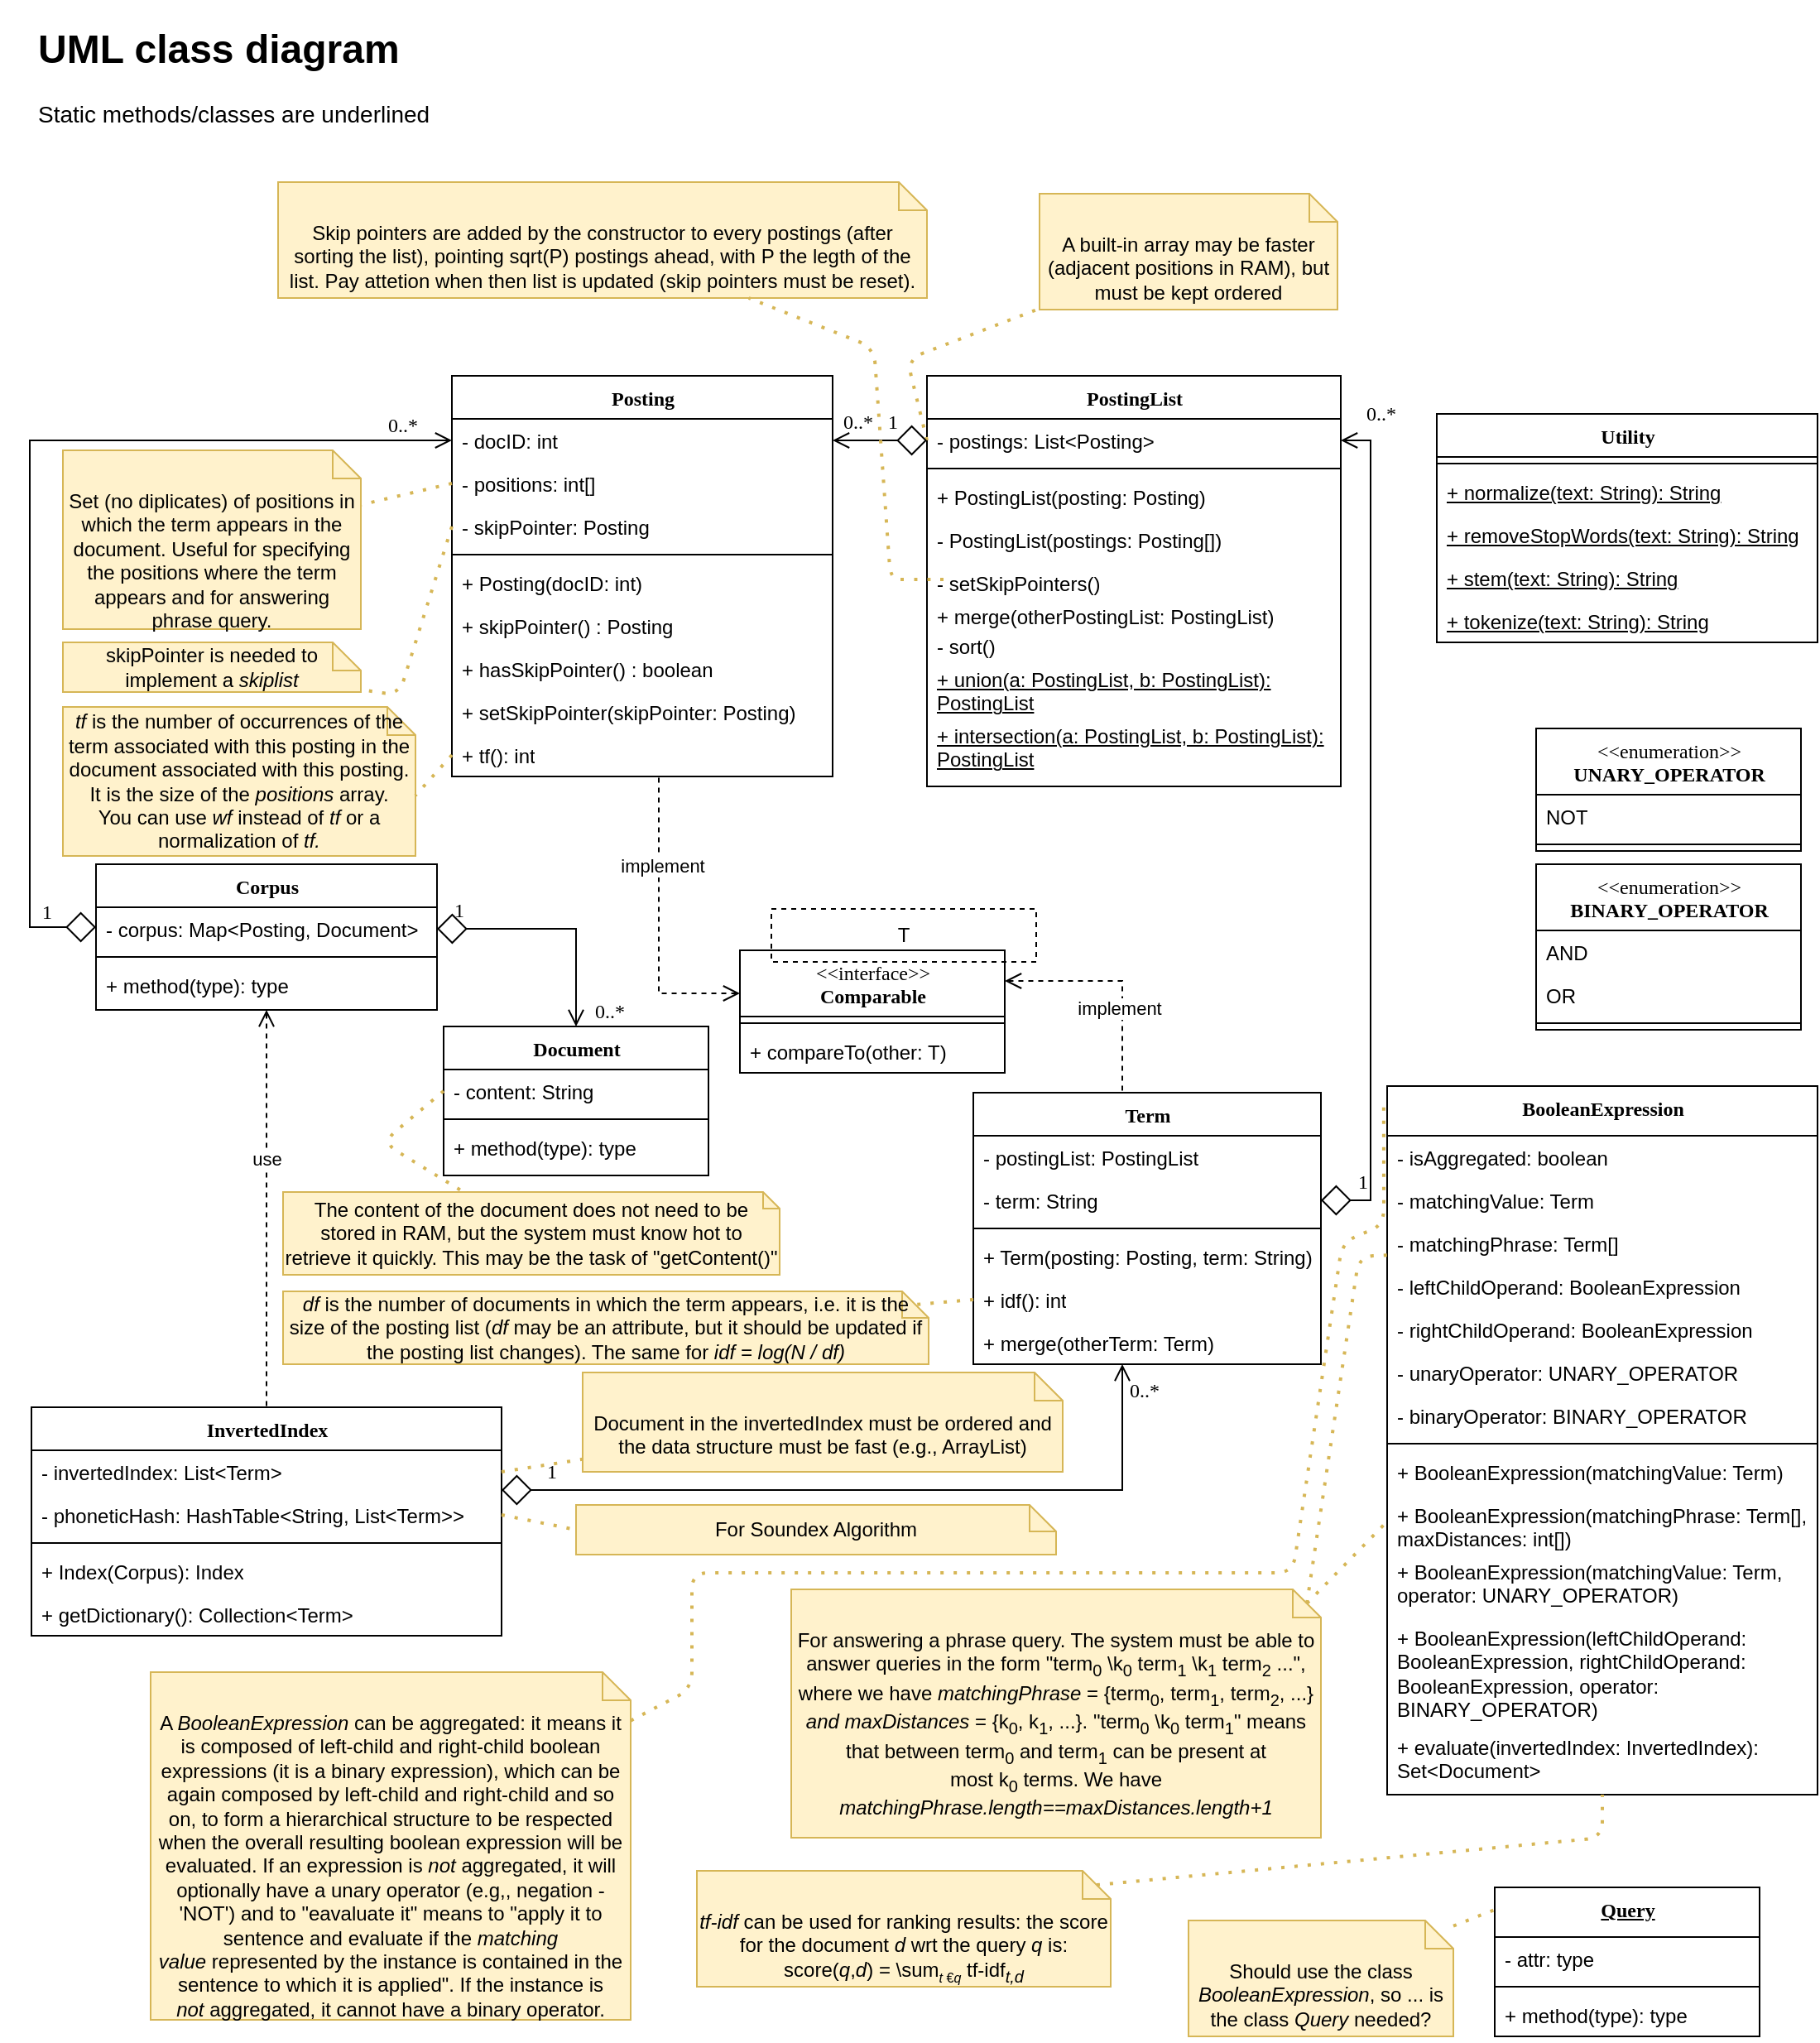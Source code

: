 <mxfile version="15.2.7" type="device"><diagram name="Page-1" id="6133507b-19e7-1e82-6fc7-422aa6c4b21f"><mxGraphModel dx="1422" dy="1672" grid="1" gridSize="10" guides="1" tooltips="1" connect="1" arrows="1" fold="1" page="1" pageScale="1" pageWidth="1100" pageHeight="850" background="none" math="0" shadow="0"><root><mxCell id="0"/><mxCell id="1" parent="0"/><mxCell id="78961159f06e98e8-17" value="Corpus" style="swimlane;html=1;fontStyle=1;align=center;verticalAlign=top;childLayout=stackLayout;horizontal=1;startSize=26;horizontalStack=0;resizeParent=1;resizeLast=0;collapsible=1;marginBottom=0;swimlaneFillColor=none;rounded=0;shadow=0;comic=0;labelBackgroundColor=none;strokeWidth=1;fillColor=none;fontFamily=Verdana;fontSize=12" parent="1" vertex="1"><mxGeometry x="57" y="132" width="206" height="88" as="geometry"/></mxCell><mxCell id="78961159f06e98e8-23" value="- corpus: Map&amp;lt;Posting, Document&amp;gt;" style="text;html=1;strokeColor=none;fillColor=none;align=left;verticalAlign=top;spacingLeft=4;spacingRight=4;whiteSpace=wrap;overflow=hidden;rotatable=0;points=[[0,0.5],[1,0.5]];portConstraint=eastwest;" parent="78961159f06e98e8-17" vertex="1"><mxGeometry y="26" width="206" height="26" as="geometry"/></mxCell><mxCell id="78961159f06e98e8-19" value="" style="line;html=1;strokeWidth=1;fillColor=none;align=left;verticalAlign=middle;spacingTop=-1;spacingLeft=3;spacingRight=3;rotatable=0;labelPosition=right;points=[];portConstraint=eastwest;" parent="78961159f06e98e8-17" vertex="1"><mxGeometry y="52" width="206" height="8" as="geometry"/></mxCell><mxCell id="78961159f06e98e8-27" value="+ method(type): type" style="text;html=1;strokeColor=none;fillColor=none;align=left;verticalAlign=top;spacingLeft=4;spacingRight=4;whiteSpace=wrap;overflow=hidden;rotatable=0;points=[[0,0.5],[1,0.5]];portConstraint=eastwest;" parent="78961159f06e98e8-17" vertex="1"><mxGeometry y="60" width="206" height="26" as="geometry"/></mxCell><mxCell id="b94bc138ca980ef-8" style="edgeStyle=orthogonalEdgeStyle;rounded=0;html=1;labelBackgroundColor=none;startArrow=open;startFill=0;startSize=8;endArrow=diamond;endFill=0;endSize=16;fontFamily=Verdana;fontSize=12;exitX=0.5;exitY=0;exitDx=0;exitDy=0;entryX=1;entryY=0.5;entryDx=0;entryDy=0;" parent="1" source="78961159f06e98e8-43" target="78961159f06e98e8-23" edge="1"><mxGeometry relative="1" as="geometry"><Array as="points"><mxPoint x="347" y="171"/></Array></mxGeometry></mxCell><mxCell id="b94bc138ca980ef-15" value="0..*" style="text;html=1;resizable=0;points=[];align=center;verticalAlign=middle;labelBackgroundColor=none;fontSize=12;fontFamily=Verdana" parent="b94bc138ca980ef-8" vertex="1" connectable="0"><mxGeometry x="-0.575" y="-86" relative="1" as="geometry"><mxPoint x="-66" y="21" as="offset"/></mxGeometry></mxCell><mxCell id="b94bc138ca980ef-16" value="1" style="text;html=1;resizable=0;points=[];align=center;verticalAlign=middle;labelBackgroundColor=none;fontSize=12;fontFamily=Verdana" parent="b94bc138ca980ef-8" vertex="1" connectable="0"><mxGeometry x="0.892" y="-1" relative="1" as="geometry"><mxPoint x="5" y="-10" as="offset"/></mxGeometry></mxCell><mxCell id="78961159f06e98e8-43" value="Document" style="swimlane;html=1;fontStyle=1;align=center;verticalAlign=top;childLayout=stackLayout;horizontal=1;startSize=26;horizontalStack=0;resizeParent=1;resizeLast=0;collapsible=1;marginBottom=0;swimlaneFillColor=none;rounded=0;shadow=0;comic=0;labelBackgroundColor=none;strokeWidth=1;fillColor=none;fontFamily=Verdana;fontSize=12" parent="1" vertex="1"><mxGeometry x="267" y="230" width="160" height="90" as="geometry"/></mxCell><mxCell id="CEq0prs8qPXYoextHQ0R-49" value="- content: String" style="text;html=1;strokeColor=none;fillColor=none;align=left;verticalAlign=top;spacingLeft=4;spacingRight=4;whiteSpace=wrap;overflow=hidden;rotatable=0;points=[[0,0.5],[1,0.5]];portConstraint=eastwest;" parent="78961159f06e98e8-43" vertex="1"><mxGeometry y="26" width="160" height="26" as="geometry"/></mxCell><mxCell id="78961159f06e98e8-51" value="" style="line;html=1;strokeWidth=1;fillColor=none;align=left;verticalAlign=middle;spacingTop=-1;spacingLeft=3;spacingRight=3;rotatable=0;labelPosition=right;points=[];portConstraint=eastwest;" parent="78961159f06e98e8-43" vertex="1"><mxGeometry y="52" width="160" height="8" as="geometry"/></mxCell><mxCell id="78961159f06e98e8-52" value="+ method(type): type" style="text;html=1;strokeColor=none;fillColor=none;align=left;verticalAlign=top;spacingLeft=4;spacingRight=4;whiteSpace=wrap;overflow=hidden;rotatable=0;points=[[0,0.5],[1,0.5]];portConstraint=eastwest;" parent="78961159f06e98e8-43" vertex="1"><mxGeometry y="60" width="160" height="26" as="geometry"/></mxCell><mxCell id="CEq0prs8qPXYoextHQ0R-2" value="BooleanExpression" style="swimlane;html=1;fontStyle=1;align=center;verticalAlign=top;childLayout=stackLayout;horizontal=1;startSize=30;horizontalStack=0;resizeParent=1;resizeLast=0;collapsible=1;marginBottom=0;swimlaneFillColor=none;rounded=0;shadow=0;comic=0;labelBackgroundColor=none;strokeWidth=1;fillColor=none;fontFamily=Verdana;fontSize=12" parent="1" vertex="1"><mxGeometry x="837" y="266" width="260" height="428" as="geometry"/></mxCell><mxCell id="CEq0prs8qPXYoextHQ0R-3" value="- isAggregated: boolean" style="text;html=1;strokeColor=none;fillColor=none;align=left;verticalAlign=top;spacingLeft=4;spacingRight=4;whiteSpace=wrap;overflow=hidden;rotatable=0;points=[[0,0.5],[1,0.5]];portConstraint=eastwest;" parent="CEq0prs8qPXYoextHQ0R-2" vertex="1"><mxGeometry y="30" width="260" height="26" as="geometry"/></mxCell><mxCell id="CEq0prs8qPXYoextHQ0R-41" value="- matchingValue: Term" style="text;html=1;strokeColor=none;fillColor=none;align=left;verticalAlign=top;spacingLeft=4;spacingRight=4;whiteSpace=wrap;overflow=hidden;rotatable=0;points=[[0,0.5],[1,0.5]];portConstraint=eastwest;" parent="CEq0prs8qPXYoextHQ0R-2" vertex="1"><mxGeometry y="56" width="260" height="26" as="geometry"/></mxCell><mxCell id="e2r18CEUMhSCoXbFhXzn-8" value="- matchingPhrase: Term[]" style="text;html=1;strokeColor=none;fillColor=none;align=left;verticalAlign=top;spacingLeft=4;spacingRight=4;whiteSpace=wrap;overflow=hidden;rotatable=0;points=[[0,0.5],[1,0.5]];portConstraint=eastwest;" parent="CEq0prs8qPXYoextHQ0R-2" vertex="1"><mxGeometry y="82" width="260" height="26" as="geometry"/></mxCell><mxCell id="CEq0prs8qPXYoextHQ0R-42" value="- leftChildOperand: BooleanExpression" style="text;html=1;strokeColor=none;fillColor=none;align=left;verticalAlign=top;spacingLeft=4;spacingRight=4;whiteSpace=wrap;overflow=hidden;rotatable=0;points=[[0,0.5],[1,0.5]];portConstraint=eastwest;" parent="CEq0prs8qPXYoextHQ0R-2" vertex="1"><mxGeometry y="108" width="260" height="26" as="geometry"/></mxCell><mxCell id="CEq0prs8qPXYoextHQ0R-43" value="- rightChildOperand: BooleanExpression" style="text;html=1;strokeColor=none;fillColor=none;align=left;verticalAlign=top;spacingLeft=4;spacingRight=4;whiteSpace=wrap;overflow=hidden;rotatable=0;points=[[0,0.5],[1,0.5]];portConstraint=eastwest;" parent="CEq0prs8qPXYoextHQ0R-2" vertex="1"><mxGeometry y="134" width="260" height="26" as="geometry"/></mxCell><mxCell id="CEq0prs8qPXYoextHQ0R-33" value="- unaryOperator: UNARY_OPERATOR" style="text;html=1;strokeColor=none;align=left;verticalAlign=top;spacingLeft=4;spacingRight=4;whiteSpace=wrap;overflow=hidden;rotatable=0;points=[[0,0.5],[1,0.5]];portConstraint=eastwest;" parent="CEq0prs8qPXYoextHQ0R-2" vertex="1"><mxGeometry y="160" width="260" height="26" as="geometry"/></mxCell><mxCell id="CEq0prs8qPXYoextHQ0R-40" value="- binaryOperator: BINARY_OPERATOR" style="text;html=1;strokeColor=none;align=left;verticalAlign=top;spacingLeft=4;spacingRight=4;whiteSpace=wrap;overflow=hidden;rotatable=0;points=[[0,0.5],[1,0.5]];portConstraint=eastwest;" parent="CEq0prs8qPXYoextHQ0R-2" vertex="1"><mxGeometry y="186" width="260" height="26" as="geometry"/></mxCell><mxCell id="CEq0prs8qPXYoextHQ0R-4" value="" style="line;html=1;strokeWidth=1;fillColor=none;align=left;verticalAlign=middle;spacingTop=-1;spacingLeft=3;spacingRight=3;rotatable=0;labelPosition=right;points=[];portConstraint=eastwest;" parent="CEq0prs8qPXYoextHQ0R-2" vertex="1"><mxGeometry y="212" width="260" height="8" as="geometry"/></mxCell><mxCell id="CEq0prs8qPXYoextHQ0R-5" value="+ BooleanExpression(matchingValue: Term)" style="text;html=1;strokeColor=none;fillColor=none;align=left;verticalAlign=top;spacingLeft=4;spacingRight=4;whiteSpace=wrap;overflow=hidden;rotatable=0;points=[[0,0.5],[1,0.5]];portConstraint=eastwest;" parent="CEq0prs8qPXYoextHQ0R-2" vertex="1"><mxGeometry y="220" width="260" height="26" as="geometry"/></mxCell><mxCell id="e2r18CEUMhSCoXbFhXzn-5" value="+ BooleanExpression(matchingPhrase: Term[], maxDistances: int[])" style="text;html=1;strokeColor=none;fillColor=none;align=left;verticalAlign=top;spacingLeft=4;spacingRight=4;whiteSpace=wrap;overflow=hidden;rotatable=0;points=[[0,0.5],[1,0.5]];portConstraint=eastwest;" parent="CEq0prs8qPXYoextHQ0R-2" vertex="1"><mxGeometry y="246" width="260" height="34" as="geometry"/></mxCell><mxCell id="CEq0prs8qPXYoextHQ0R-44" value="+ BooleanExpression(matchingValue: Term, operator: UNARY_OPERATOR)" style="text;html=1;strokeColor=none;fillColor=none;align=left;verticalAlign=top;spacingLeft=4;spacingRight=4;whiteSpace=wrap;overflow=hidden;rotatable=0;points=[[0,0.5],[1,0.5]];portConstraint=eastwest;" parent="CEq0prs8qPXYoextHQ0R-2" vertex="1"><mxGeometry y="280" width="260" height="40" as="geometry"/></mxCell><mxCell id="CEq0prs8qPXYoextHQ0R-45" value="+ BooleanExpression(leftChildOperand: BooleanExpression, rightChildOperand: BooleanExpression, operator: BINARY_OPERATOR)" style="text;html=1;strokeColor=none;fillColor=none;align=left;verticalAlign=top;spacingLeft=4;spacingRight=4;whiteSpace=wrap;overflow=hidden;rotatable=0;points=[[0,0.5],[1,0.5]];portConstraint=eastwest;" parent="CEq0prs8qPXYoextHQ0R-2" vertex="1"><mxGeometry y="320" width="260" height="66" as="geometry"/></mxCell><mxCell id="CEq0prs8qPXYoextHQ0R-46" value="+ evaluate(invertedIndex: InvertedIndex): Set&amp;lt;Document&amp;gt;" style="text;html=1;strokeColor=none;fillColor=none;align=left;verticalAlign=top;spacingLeft=4;spacingRight=4;whiteSpace=wrap;overflow=hidden;rotatable=0;points=[[0,0.5],[1,0.5]];portConstraint=eastwest;" parent="CEq0prs8qPXYoextHQ0R-2" vertex="1"><mxGeometry y="386" width="260" height="42" as="geometry"/></mxCell><mxCell id="CEq0prs8qPXYoextHQ0R-6" value="Term" style="swimlane;html=1;fontStyle=1;align=center;verticalAlign=top;childLayout=stackLayout;horizontal=1;startSize=26;horizontalStack=0;resizeParent=1;resizeLast=0;collapsible=1;marginBottom=0;swimlaneFillColor=none;rounded=0;shadow=0;comic=0;labelBackgroundColor=none;strokeWidth=1;fillColor=none;fontFamily=Verdana;fontSize=12" parent="1" vertex="1"><mxGeometry x="587" y="270" width="210" height="164" as="geometry"/></mxCell><mxCell id="e2r18CEUMhSCoXbFhXzn-4" value="- postingList: PostingList" style="text;html=1;strokeColor=none;fillColor=none;align=left;verticalAlign=top;spacingLeft=4;spacingRight=4;whiteSpace=wrap;overflow=hidden;rotatable=0;points=[[0,0.5],[1,0.5]];portConstraint=eastwest;" parent="CEq0prs8qPXYoextHQ0R-6" vertex="1"><mxGeometry y="26" width="210" height="26" as="geometry"/></mxCell><mxCell id="CEq0prs8qPXYoextHQ0R-7" value="- term: String" style="text;html=1;strokeColor=none;fillColor=none;align=left;verticalAlign=top;spacingLeft=4;spacingRight=4;whiteSpace=wrap;overflow=hidden;rotatable=0;points=[[0,0.5],[1,0.5]];portConstraint=eastwest;" parent="CEq0prs8qPXYoextHQ0R-6" vertex="1"><mxGeometry y="52" width="210" height="26" as="geometry"/></mxCell><mxCell id="CEq0prs8qPXYoextHQ0R-8" value="" style="line;html=1;strokeWidth=1;fillColor=none;align=left;verticalAlign=middle;spacingTop=-1;spacingLeft=3;spacingRight=3;rotatable=0;labelPosition=right;points=[];portConstraint=eastwest;" parent="CEq0prs8qPXYoextHQ0R-6" vertex="1"><mxGeometry y="78" width="210" height="8" as="geometry"/></mxCell><mxCell id="CEq0prs8qPXYoextHQ0R-9" value="+ Term(posting: Posting, term: String)" style="text;html=1;strokeColor=none;fillColor=none;align=left;verticalAlign=top;spacingLeft=4;spacingRight=4;whiteSpace=wrap;overflow=hidden;rotatable=0;points=[[0,0.5],[1,0.5]];portConstraint=eastwest;" parent="CEq0prs8qPXYoextHQ0R-6" vertex="1"><mxGeometry y="86" width="210" height="26" as="geometry"/></mxCell><mxCell id="c6OQc04ap5ju4Z4H3T9F-1" value="+ idf(): int" style="text;html=1;strokeColor=none;fillColor=none;align=left;verticalAlign=top;spacingLeft=4;spacingRight=4;whiteSpace=wrap;overflow=hidden;rotatable=0;points=[[0,0.5],[1,0.5]];portConstraint=eastwest;" parent="CEq0prs8qPXYoextHQ0R-6" vertex="1"><mxGeometry y="112" width="210" height="26" as="geometry"/></mxCell><mxCell id="CEq0prs8qPXYoextHQ0R-71" value="+ merge(otherTerm: Term)" style="text;html=1;strokeColor=none;fillColor=none;align=left;verticalAlign=top;spacingLeft=4;spacingRight=4;whiteSpace=wrap;overflow=hidden;rotatable=0;points=[[0,0.5],[1,0.5]];portConstraint=eastwest;" parent="CEq0prs8qPXYoextHQ0R-6" vertex="1"><mxGeometry y="138" width="210" height="26" as="geometry"/></mxCell><mxCell id="CEq0prs8qPXYoextHQ0R-13" value="InvertedIndex" style="swimlane;html=1;fontStyle=1;align=center;verticalAlign=top;childLayout=stackLayout;horizontal=1;startSize=26;horizontalStack=0;resizeParent=1;resizeLast=0;collapsible=1;marginBottom=0;swimlaneFillColor=none;rounded=0;shadow=0;comic=0;labelBackgroundColor=none;strokeWidth=1;fillColor=none;fontFamily=Verdana;fontSize=12" parent="1" vertex="1"><mxGeometry x="18" y="460" width="284" height="138" as="geometry"/></mxCell><mxCell id="CEq0prs8qPXYoextHQ0R-14" value="- invertedIndex: List&amp;lt;Term&amp;gt;" style="text;html=1;strokeColor=none;fillColor=none;align=left;verticalAlign=top;spacingLeft=4;spacingRight=4;whiteSpace=wrap;overflow=hidden;rotatable=0;points=[[0,0.5],[1,0.5]];portConstraint=eastwest;" parent="CEq0prs8qPXYoextHQ0R-13" vertex="1"><mxGeometry y="26" width="284" height="26" as="geometry"/></mxCell><mxCell id="Z3RKaxIaSDckmiboFtwX-1" value="- phoneticHash: HashTable&amp;lt;String, List&amp;lt;Term&amp;gt;&amp;gt;" style="text;html=1;strokeColor=none;fillColor=none;align=left;verticalAlign=top;spacingLeft=4;spacingRight=4;whiteSpace=wrap;overflow=hidden;rotatable=0;points=[[0,0.5],[1,0.5]];portConstraint=eastwest;" parent="CEq0prs8qPXYoextHQ0R-13" vertex="1"><mxGeometry y="52" width="284" height="26" as="geometry"/></mxCell><mxCell id="CEq0prs8qPXYoextHQ0R-15" value="" style="line;html=1;strokeWidth=1;fillColor=none;align=left;verticalAlign=middle;spacingTop=-1;spacingLeft=3;spacingRight=3;rotatable=0;labelPosition=right;points=[];portConstraint=eastwest;" parent="CEq0prs8qPXYoextHQ0R-13" vertex="1"><mxGeometry y="78" width="284" height="8" as="geometry"/></mxCell><mxCell id="CEq0prs8qPXYoextHQ0R-16" value="+ Index(Corpus): Index" style="text;html=1;strokeColor=none;fillColor=none;align=left;verticalAlign=top;spacingLeft=4;spacingRight=4;whiteSpace=wrap;overflow=hidden;rotatable=0;points=[[0,0.5],[1,0.5]];portConstraint=eastwest;" parent="CEq0prs8qPXYoextHQ0R-13" vertex="1"><mxGeometry y="86" width="284" height="26" as="geometry"/></mxCell><mxCell id="CEq0prs8qPXYoextHQ0R-50" value="+ getDictionary(): Collection&amp;lt;Term&amp;gt;" style="text;html=1;strokeColor=none;fillColor=none;align=left;verticalAlign=top;spacingLeft=4;spacingRight=4;whiteSpace=wrap;overflow=hidden;rotatable=0;points=[[0,0.5],[1,0.5]];portConstraint=eastwest;" parent="CEq0prs8qPXYoextHQ0R-13" vertex="1"><mxGeometry y="112" width="284" height="26" as="geometry"/></mxCell><mxCell id="CEq0prs8qPXYoextHQ0R-17" style="edgeStyle=orthogonalEdgeStyle;rounded=0;html=1;labelBackgroundColor=none;startArrow=open;startFill=0;startSize=8;endArrow=none;endFill=0;endSize=16;fontFamily=Verdana;fontSize=12;dashed=1;strokeWidth=1;entryX=0.5;entryY=0;entryDx=0;entryDy=0;" parent="1" target="CEq0prs8qPXYoextHQ0R-13" edge="1"><mxGeometry relative="1" as="geometry"><Array as="points"><mxPoint x="160" y="220"/></Array><mxPoint x="160" y="220" as="sourcePoint"/><mxPoint x="448" y="590" as="targetPoint"/></mxGeometry></mxCell><mxCell id="zFdtrAwLZ12bdYIhwIUp-1" value="use" style="edgeLabel;html=1;align=center;verticalAlign=middle;resizable=0;points=[];" vertex="1" connectable="0" parent="CEq0prs8qPXYoextHQ0R-17"><mxGeometry x="-0.25" relative="1" as="geometry"><mxPoint as="offset"/></mxGeometry></mxCell><mxCell id="CEq0prs8qPXYoextHQ0R-21" value="Document in the invertedIndex must be ordered and the data structure must be fast (e.g., ArrayList)" style="shape=note2;boundedLbl=1;whiteSpace=wrap;html=1;size=17;verticalAlign=top;align=center;labelBackgroundColor=none;fillColor=#fff2cc;strokeColor=#d6b656;" parent="1" vertex="1"><mxGeometry x="351" y="439" width="290" height="60" as="geometry"/></mxCell><mxCell id="CEq0prs8qPXYoextHQ0R-22" value="" style="endArrow=none;dashed=1;html=1;dashPattern=1 3;strokeWidth=2;fillColor=#fff2cc;strokeColor=#d6b656;exitX=1;exitY=0.5;exitDx=0;exitDy=0;" parent="1" source="CEq0prs8qPXYoextHQ0R-14" target="CEq0prs8qPXYoextHQ0R-21" edge="1"><mxGeometry width="50" height="50" relative="1" as="geometry"><mxPoint x="267" y="670" as="sourcePoint"/><mxPoint x="317" y="620" as="targetPoint"/></mxGeometry></mxCell><mxCell id="CEq0prs8qPXYoextHQ0R-23" value="The content of the document does not need to be stored in RAM, but the system must know hot to retrieve it quickly. This may be the task of &quot;getContent()&quot;" style="shape=note2;boundedLbl=1;whiteSpace=wrap;html=1;size=10;verticalAlign=middle;align=center;labelBackgroundColor=none;fillColor=#fff2cc;strokeColor=#d6b656;" parent="1" vertex="1"><mxGeometry x="170" y="330" width="300" height="50" as="geometry"/></mxCell><mxCell id="CEq0prs8qPXYoextHQ0R-24" value="" style="endArrow=none;dashed=1;html=1;dashPattern=1 3;strokeWidth=2;fillColor=#fff2cc;strokeColor=#d6b656;exitX=0;exitY=0.5;exitDx=0;exitDy=0;" parent="1" source="CEq0prs8qPXYoextHQ0R-49" target="CEq0prs8qPXYoextHQ0R-23" edge="1"><mxGeometry width="50" height="50" relative="1" as="geometry"><mxPoint x="426.84" y="272.588" as="sourcePoint"/><mxPoint x="397" y="510.613" as="targetPoint"/><Array as="points"><mxPoint x="230" y="300"/></Array></mxGeometry></mxCell><mxCell id="CEq0prs8qPXYoextHQ0R-10" style="edgeStyle=orthogonalEdgeStyle;rounded=0;html=1;labelBackgroundColor=none;startArrow=open;startFill=0;startSize=8;endArrow=diamond;endFill=0;endSize=16;fontFamily=Verdana;fontSize=12;exitX=0;exitY=0.5;exitDx=0;exitDy=0;" parent="1" source="CEq0prs8qPXYoextHQ0R-52" target="78961159f06e98e8-23" edge="1"><mxGeometry relative="1" as="geometry"><Array as="points"><mxPoint x="17" y="-124"/><mxPoint x="17" y="170"/></Array><mxPoint x="487" y="127" as="sourcePoint"/><mxPoint x="57" y="88" as="targetPoint"/></mxGeometry></mxCell><mxCell id="CEq0prs8qPXYoextHQ0R-11" value="0..*" style="text;html=1;resizable=0;points=[];align=center;verticalAlign=middle;labelBackgroundColor=none;fontSize=12;fontFamily=Verdana" parent="CEq0prs8qPXYoextHQ0R-10" vertex="1" connectable="0"><mxGeometry x="-0.575" y="-86" relative="1" as="geometry"><mxPoint x="95" y="77" as="offset"/></mxGeometry></mxCell><mxCell id="CEq0prs8qPXYoextHQ0R-12" value="1" style="text;html=1;resizable=0;points=[];align=center;verticalAlign=middle;labelBackgroundColor=none;fontSize=12;fontFamily=Verdana" parent="CEq0prs8qPXYoextHQ0R-10" vertex="1" connectable="0"><mxGeometry x="0.892" y="-1" relative="1" as="geometry"><mxPoint x="2" y="-10" as="offset"/></mxGeometry></mxCell><mxCell id="CEq0prs8qPXYoextHQ0R-25" value="&lt;span style=&quot;font-weight: normal&quot;&gt;&amp;lt;&amp;lt;enumeration&amp;gt;&amp;gt;&lt;/span&gt;&lt;br&gt;BINARY_OPERATOR" style="swimlane;html=1;fontStyle=1;align=center;verticalAlign=top;childLayout=stackLayout;horizontal=1;startSize=40;horizontalStack=0;resizeParent=1;resizeLast=0;collapsible=1;marginBottom=0;swimlaneFillColor=none;rounded=0;shadow=0;comic=0;labelBackgroundColor=none;strokeWidth=1;fillColor=none;fontFamily=Verdana;fontSize=12" parent="1" vertex="1"><mxGeometry x="927" y="132" width="160" height="100" as="geometry"><mxRectangle x="870" y="300" width="170" height="40" as="alternateBounds"/></mxGeometry></mxCell><mxCell id="CEq0prs8qPXYoextHQ0R-29" value="AND" style="text;html=1;strokeColor=none;fillColor=none;align=left;verticalAlign=top;spacingLeft=4;spacingRight=4;whiteSpace=wrap;overflow=hidden;rotatable=0;points=[[0,0.5],[1,0.5]];portConstraint=eastwest;" parent="CEq0prs8qPXYoextHQ0R-25" vertex="1"><mxGeometry y="40" width="160" height="26" as="geometry"/></mxCell><mxCell id="CEq0prs8qPXYoextHQ0R-26" value="OR" style="text;html=1;strokeColor=none;fillColor=none;align=left;verticalAlign=top;spacingLeft=4;spacingRight=4;whiteSpace=wrap;overflow=hidden;rotatable=0;points=[[0,0.5],[1,0.5]];portConstraint=eastwest;" parent="CEq0prs8qPXYoextHQ0R-25" vertex="1"><mxGeometry y="66" width="160" height="26" as="geometry"/></mxCell><mxCell id="bJ1d72bgvaWX5jMos8Vt-8" value="" style="line;html=1;strokeWidth=1;fillColor=none;align=left;verticalAlign=middle;spacingTop=-1;spacingLeft=3;spacingRight=3;rotatable=0;labelPosition=right;points=[];portConstraint=eastwest;" parent="CEq0prs8qPXYoextHQ0R-25" vertex="1"><mxGeometry y="92" width="160" height="8" as="geometry"/></mxCell><mxCell id="CEq0prs8qPXYoextHQ0R-30" value="&lt;span style=&quot;font-weight: normal&quot;&gt;&amp;lt;&amp;lt;enumeration&amp;gt;&amp;gt;&lt;/span&gt;&lt;br&gt;UNARY_OPERATOR" style="swimlane;html=1;fontStyle=1;align=center;verticalAlign=top;childLayout=stackLayout;horizontal=1;startSize=40;horizontalStack=0;resizeParent=1;resizeLast=0;collapsible=1;marginBottom=0;swimlaneFillColor=none;rounded=0;shadow=0;comic=0;labelBackgroundColor=none;strokeWidth=1;fillColor=none;fontFamily=Verdana;fontSize=12" parent="1" vertex="1"><mxGeometry x="927" y="50" width="160" height="74" as="geometry"/></mxCell><mxCell id="CEq0prs8qPXYoextHQ0R-31" value="NOT" style="text;html=1;strokeColor=none;fillColor=none;align=left;verticalAlign=top;spacingLeft=4;spacingRight=4;whiteSpace=wrap;overflow=hidden;rotatable=0;points=[[0,0.5],[1,0.5]];portConstraint=eastwest;" parent="CEq0prs8qPXYoextHQ0R-30" vertex="1"><mxGeometry y="40" width="160" height="26" as="geometry"/></mxCell><mxCell id="bJ1d72bgvaWX5jMos8Vt-7" value="" style="line;html=1;strokeWidth=1;fillColor=none;align=left;verticalAlign=middle;spacingTop=-1;spacingLeft=3;spacingRight=3;rotatable=0;labelPosition=right;points=[];portConstraint=eastwest;" parent="CEq0prs8qPXYoextHQ0R-30" vertex="1"><mxGeometry y="66" width="160" height="8" as="geometry"/></mxCell><mxCell id="CEq0prs8qPXYoextHQ0R-34" value="A &lt;i&gt;BooleanExpression &lt;/i&gt;can be aggregated: it means it is composed of left-child and right-child boolean expressions (it is a binary expression), which can be again composed by left-child and right-child and so on, to form a hierarchical structure to be respected when the overall resulting boolean expression will be evaluated. If an expression is &lt;i&gt;not&lt;/i&gt;&amp;nbsp;aggregated, it will optionally have a unary operator (e.g,, negation - 'NOT') and to &quot;eavaluate it&quot; means to &quot;apply it to sentence and evaluate if the &lt;i&gt;matching value&lt;/i&gt;&amp;nbsp;represented by the instance is contained in the sentence to which it is applied&quot;. If the instance is &lt;i&gt;not&lt;/i&gt;&amp;nbsp;aggregated, it cannot have a binary operator." style="shape=note2;boundedLbl=1;whiteSpace=wrap;html=1;size=17;verticalAlign=top;align=center;labelBackgroundColor=none;fillColor=#fff2cc;strokeColor=#d6b656;" parent="1" vertex="1"><mxGeometry x="90" y="620" width="290" height="210" as="geometry"/></mxCell><mxCell id="CEq0prs8qPXYoextHQ0R-35" value="&lt;u&gt;Query&lt;/u&gt;" style="swimlane;html=1;fontStyle=1;align=center;verticalAlign=top;childLayout=stackLayout;horizontal=1;startSize=30;horizontalStack=0;resizeParent=1;resizeLast=0;collapsible=1;marginBottom=0;swimlaneFillColor=none;rounded=0;shadow=0;comic=0;labelBackgroundColor=none;strokeWidth=1;fillColor=none;fontFamily=Verdana;fontSize=12" parent="1" vertex="1"><mxGeometry x="902" y="750" width="160" height="90" as="geometry"/></mxCell><mxCell id="CEq0prs8qPXYoextHQ0R-36" value="- attr: type" style="text;html=1;strokeColor=none;fillColor=none;align=left;verticalAlign=top;spacingLeft=4;spacingRight=4;whiteSpace=wrap;overflow=hidden;rotatable=0;points=[[0,0.5],[1,0.5]];portConstraint=eastwest;" parent="CEq0prs8qPXYoextHQ0R-35" vertex="1"><mxGeometry y="30" width="160" height="26" as="geometry"/></mxCell><mxCell id="CEq0prs8qPXYoextHQ0R-38" value="" style="line;html=1;strokeWidth=1;fillColor=none;align=left;verticalAlign=middle;spacingTop=-1;spacingLeft=3;spacingRight=3;rotatable=0;labelPosition=right;points=[];portConstraint=eastwest;" parent="CEq0prs8qPXYoextHQ0R-35" vertex="1"><mxGeometry y="56" width="160" height="8" as="geometry"/></mxCell><mxCell id="CEq0prs8qPXYoextHQ0R-39" value="+ method(type): type" style="text;html=1;strokeColor=none;fillColor=none;align=left;verticalAlign=top;spacingLeft=4;spacingRight=4;whiteSpace=wrap;overflow=hidden;rotatable=0;points=[[0,0.5],[1,0.5]];portConstraint=eastwest;" parent="CEq0prs8qPXYoextHQ0R-35" vertex="1"><mxGeometry y="64" width="160" height="26" as="geometry"/></mxCell><mxCell id="CEq0prs8qPXYoextHQ0R-47" value="" style="endArrow=none;dashed=1;html=1;dashPattern=1 3;strokeWidth=2;fillColor=#fff2cc;strokeColor=#d6b656;entryX=-0.008;entryY=0.027;entryDx=0;entryDy=0;entryPerimeter=0;" parent="1" source="CEq0prs8qPXYoextHQ0R-34" target="CEq0prs8qPXYoextHQ0R-2" edge="1"><mxGeometry width="50" height="50" relative="1" as="geometry"><mxPoint x="724.73" y="540" as="sourcePoint"/><mxPoint x="816.997" y="611" as="targetPoint"/><Array as="points"><mxPoint x="417" y="630"/><mxPoint x="417" y="560"/><mxPoint x="780" y="560"/><mxPoint x="810" y="360"/><mxPoint x="835" y="350"/></Array></mxGeometry></mxCell><mxCell id="CEq0prs8qPXYoextHQ0R-51" value="Posting" style="swimlane;html=1;fontStyle=1;align=center;verticalAlign=top;childLayout=stackLayout;horizontal=1;startSize=26;horizontalStack=0;resizeParent=1;resizeLast=0;collapsible=1;marginBottom=0;swimlaneFillColor=none;rounded=0;shadow=0;comic=0;labelBackgroundColor=none;strokeWidth=1;fillColor=none;fontFamily=Verdana;fontSize=12" parent="1" vertex="1"><mxGeometry x="272" y="-163" width="230" height="242" as="geometry"/></mxCell><mxCell id="CEq0prs8qPXYoextHQ0R-52" value="- docID: int" style="text;html=1;strokeColor=none;fillColor=none;align=left;verticalAlign=top;spacingLeft=4;spacingRight=4;whiteSpace=wrap;overflow=hidden;rotatable=0;points=[[0,0.5],[1,0.5]];portConstraint=eastwest;" parent="CEq0prs8qPXYoextHQ0R-51" vertex="1"><mxGeometry y="26" width="230" height="26" as="geometry"/></mxCell><mxCell id="e2r18CEUMhSCoXbFhXzn-1" value="- positions: int[]" style="text;html=1;strokeColor=none;fillColor=none;align=left;verticalAlign=top;spacingLeft=4;spacingRight=4;whiteSpace=wrap;overflow=hidden;rotatable=0;points=[[0,0.5],[1,0.5]];portConstraint=eastwest;" parent="CEq0prs8qPXYoextHQ0R-51" vertex="1"><mxGeometry y="52" width="230" height="26" as="geometry"/></mxCell><mxCell id="c6OQc04ap5ju4Z4H3T9F-4" value="- skipPointer: Posting" style="text;html=1;strokeColor=none;fillColor=none;align=left;verticalAlign=top;spacingLeft=4;spacingRight=4;whiteSpace=wrap;overflow=hidden;rotatable=0;points=[[0,0.5],[1,0.5]];portConstraint=eastwest;" parent="CEq0prs8qPXYoextHQ0R-51" vertex="1"><mxGeometry y="78" width="230" height="26" as="geometry"/></mxCell><mxCell id="CEq0prs8qPXYoextHQ0R-53" value="" style="line;html=1;strokeWidth=1;fillColor=none;align=left;verticalAlign=middle;spacingTop=-1;spacingLeft=3;spacingRight=3;rotatable=0;labelPosition=right;points=[];portConstraint=eastwest;" parent="CEq0prs8qPXYoextHQ0R-51" vertex="1"><mxGeometry y="104" width="230" height="8" as="geometry"/></mxCell><mxCell id="CEq0prs8qPXYoextHQ0R-54" value="+ Posting(docID: int)" style="text;html=1;strokeColor=none;fillColor=none;align=left;verticalAlign=top;spacingLeft=4;spacingRight=4;whiteSpace=wrap;overflow=hidden;rotatable=0;points=[[0,0.5],[1,0.5]];portConstraint=eastwest;" parent="CEq0prs8qPXYoextHQ0R-51" vertex="1"><mxGeometry y="112" width="230" height="26" as="geometry"/></mxCell><mxCell id="WvDNAmS_Oc71WldqiPHN-2" value="+ skipPointer() : Posting" style="text;html=1;strokeColor=none;fillColor=none;align=left;verticalAlign=top;spacingLeft=4;spacingRight=4;whiteSpace=wrap;overflow=hidden;rotatable=0;points=[[0,0.5],[1,0.5]];portConstraint=eastwest;" parent="CEq0prs8qPXYoextHQ0R-51" vertex="1"><mxGeometry y="138" width="230" height="26" as="geometry"/></mxCell><mxCell id="WvDNAmS_Oc71WldqiPHN-4" value="+ hasSkipPointer() : boolean" style="text;html=1;strokeColor=none;fillColor=none;align=left;verticalAlign=top;spacingLeft=4;spacingRight=4;whiteSpace=wrap;overflow=hidden;rotatable=0;points=[[0,0.5],[1,0.5]];portConstraint=eastwest;" parent="CEq0prs8qPXYoextHQ0R-51" vertex="1"><mxGeometry y="164" width="230" height="26" as="geometry"/></mxCell><mxCell id="WvDNAmS_Oc71WldqiPHN-5" value="+ setSkipPointer(skipPointer: Posting)" style="text;html=1;strokeColor=none;fillColor=none;align=left;verticalAlign=top;spacingLeft=4;spacingRight=4;whiteSpace=wrap;overflow=hidden;rotatable=0;points=[[0,0.5],[1,0.5]];portConstraint=eastwest;" parent="CEq0prs8qPXYoextHQ0R-51" vertex="1"><mxGeometry y="190" width="230" height="26" as="geometry"/></mxCell><mxCell id="WvDNAmS_Oc71WldqiPHN-1" value="+ tf(): int" style="text;html=1;strokeColor=none;fillColor=none;align=left;verticalAlign=top;spacingLeft=4;spacingRight=4;whiteSpace=wrap;overflow=hidden;rotatable=0;points=[[0,0.5],[1,0.5]];portConstraint=eastwest;" parent="CEq0prs8qPXYoextHQ0R-51" vertex="1"><mxGeometry y="216" width="230" height="26" as="geometry"/></mxCell><mxCell id="CEq0prs8qPXYoextHQ0R-55" value="PostingList" style="swimlane;html=1;fontStyle=1;align=center;verticalAlign=top;childLayout=stackLayout;horizontal=1;startSize=26;horizontalStack=0;resizeParent=1;resizeLast=0;collapsible=1;marginBottom=0;swimlaneFillColor=none;rounded=0;shadow=0;comic=0;labelBackgroundColor=none;strokeWidth=1;fillColor=none;fontFamily=Verdana;fontSize=12" parent="1" vertex="1"><mxGeometry x="559" y="-163" width="250" height="248" as="geometry"/></mxCell><mxCell id="CEq0prs8qPXYoextHQ0R-56" value="- postings: List&amp;lt;Posting&amp;gt;" style="text;html=1;strokeColor=none;fillColor=none;align=left;verticalAlign=top;spacingLeft=4;spacingRight=4;whiteSpace=wrap;overflow=hidden;rotatable=0;points=[[0,0.5],[1,0.5]];portConstraint=eastwest;" parent="CEq0prs8qPXYoextHQ0R-55" vertex="1"><mxGeometry y="26" width="250" height="26" as="geometry"/></mxCell><mxCell id="CEq0prs8qPXYoextHQ0R-57" value="" style="line;html=1;strokeWidth=1;fillColor=none;align=left;verticalAlign=middle;spacingTop=-1;spacingLeft=3;spacingRight=3;rotatable=0;labelPosition=right;points=[];portConstraint=eastwest;" parent="CEq0prs8qPXYoextHQ0R-55" vertex="1"><mxGeometry y="52" width="250" height="8" as="geometry"/></mxCell><mxCell id="CEq0prs8qPXYoextHQ0R-58" value="+ PostingList(posting: Posting)" style="text;html=1;strokeColor=none;fillColor=none;align=left;verticalAlign=top;spacingLeft=4;spacingRight=4;whiteSpace=wrap;overflow=hidden;rotatable=0;points=[[0,0.5],[1,0.5]];portConstraint=eastwest;" parent="CEq0prs8qPXYoextHQ0R-55" vertex="1"><mxGeometry y="60" width="250" height="26" as="geometry"/></mxCell><mxCell id="z4e-MDuzB-cYWWNPaw-7-6" value="- PostingList(postings: Posting[])" style="text;html=1;strokeColor=none;fillColor=none;align=left;verticalAlign=top;spacingLeft=4;spacingRight=4;whiteSpace=wrap;overflow=hidden;rotatable=0;points=[[0,0.5],[1,0.5]];portConstraint=eastwest;" parent="CEq0prs8qPXYoextHQ0R-55" vertex="1"><mxGeometry y="86" width="250" height="26" as="geometry"/></mxCell><mxCell id="WvDNAmS_Oc71WldqiPHN-6" value="- setSkipPointers()" style="text;html=1;strokeColor=none;fillColor=none;align=left;verticalAlign=top;spacingLeft=4;spacingRight=4;whiteSpace=wrap;overflow=hidden;rotatable=0;points=[[0,0.5],[1,0.5]];portConstraint=eastwest;" parent="CEq0prs8qPXYoextHQ0R-55" vertex="1"><mxGeometry y="112" width="250" height="20" as="geometry"/></mxCell><mxCell id="CEq0prs8qPXYoextHQ0R-72" value="+ merge(otherPostingList: PostingList)" style="text;html=1;strokeColor=none;fillColor=none;align=left;verticalAlign=top;spacingLeft=4;spacingRight=4;whiteSpace=wrap;overflow=hidden;rotatable=0;points=[[0,0.5],[1,0.5]];portConstraint=eastwest;" parent="CEq0prs8qPXYoextHQ0R-55" vertex="1"><mxGeometry y="132" width="250" height="18" as="geometry"/></mxCell><mxCell id="CEq0prs8qPXYoextHQ0R-91" value="- sort()" style="text;html=1;strokeColor=none;fillColor=none;align=left;verticalAlign=top;spacingLeft=4;spacingRight=4;whiteSpace=wrap;overflow=hidden;rotatable=0;points=[[0,0.5],[1,0.5]];portConstraint=eastwest;" parent="CEq0prs8qPXYoextHQ0R-55" vertex="1"><mxGeometry y="150" width="250" height="20" as="geometry"/></mxCell><mxCell id="z4e-MDuzB-cYWWNPaw-7-1" value="&lt;u&gt;+ union(a: PostingList, b: PostingList): PostingList&lt;/u&gt;" style="text;html=1;strokeColor=none;fillColor=none;align=left;verticalAlign=top;spacingLeft=4;spacingRight=4;whiteSpace=wrap;overflow=hidden;rotatable=0;points=[[0,0.5],[1,0.5]];portConstraint=eastwest;" parent="CEq0prs8qPXYoextHQ0R-55" vertex="1"><mxGeometry y="170" width="250" height="34" as="geometry"/></mxCell><mxCell id="z4e-MDuzB-cYWWNPaw-7-3" value="&lt;u&gt;+ intersection(a: PostingList, b: PostingList): PostingList&lt;/u&gt;" style="text;html=1;strokeColor=none;fillColor=none;align=left;verticalAlign=top;spacingLeft=4;spacingRight=4;whiteSpace=wrap;overflow=hidden;rotatable=0;points=[[0,0.5],[1,0.5]];portConstraint=eastwest;" parent="CEq0prs8qPXYoextHQ0R-55" vertex="1"><mxGeometry y="204" width="250" height="34" as="geometry"/></mxCell><mxCell id="CEq0prs8qPXYoextHQ0R-59" value="A built-in array may be faster (adjacent positions in RAM), but must be kept ordered" style="shape=note2;boundedLbl=1;whiteSpace=wrap;html=1;size=17;verticalAlign=top;align=center;labelBackgroundColor=none;fillColor=#fff2cc;strokeColor=#d6b656;" parent="1" vertex="1"><mxGeometry x="627" y="-273" width="180" height="70" as="geometry"/></mxCell><mxCell id="CEq0prs8qPXYoextHQ0R-60" value="" style="endArrow=none;dashed=1;html=1;dashPattern=1 3;strokeWidth=2;fillColor=#fff2cc;strokeColor=#d6b656;exitX=0;exitY=0.5;exitDx=0;exitDy=0;" parent="1" source="CEq0prs8qPXYoextHQ0R-56" target="CEq0prs8qPXYoextHQ0R-59" edge="1"><mxGeometry width="50" height="50" relative="1" as="geometry"><mxPoint x="310" y="296" as="sourcePoint"/><mxPoint x="407" y="286.38" as="targetPoint"/><Array as="points"><mxPoint x="547" y="-173"/></Array></mxGeometry></mxCell><mxCell id="CEq0prs8qPXYoextHQ0R-62" style="edgeStyle=orthogonalEdgeStyle;rounded=0;html=1;labelBackgroundColor=none;startArrow=open;startFill=0;startSize=8;endArrow=diamond;endFill=0;endSize=16;fontFamily=Verdana;fontSize=12;entryX=1;entryY=0.5;entryDx=0;entryDy=0;exitX=1;exitY=0.5;exitDx=0;exitDy=0;" parent="1" source="CEq0prs8qPXYoextHQ0R-56" target="CEq0prs8qPXYoextHQ0R-7" edge="1"><mxGeometry relative="1" as="geometry"><Array as="points"><mxPoint x="827" y="-124"/><mxPoint x="827" y="335"/></Array><mxPoint x="817" y="80" as="sourcePoint"/><mxPoint x="537" y="231" as="targetPoint"/></mxGeometry></mxCell><mxCell id="CEq0prs8qPXYoextHQ0R-63" value="0..*" style="text;html=1;resizable=0;points=[];align=center;verticalAlign=middle;labelBackgroundColor=none;fontSize=12;fontFamily=Verdana" parent="CEq0prs8qPXYoextHQ0R-62" vertex="1" connectable="0"><mxGeometry x="-0.575" y="-86" relative="1" as="geometry"><mxPoint x="92" y="-106" as="offset"/></mxGeometry></mxCell><mxCell id="CEq0prs8qPXYoextHQ0R-64" value="1" style="text;html=1;resizable=0;points=[];align=center;verticalAlign=middle;labelBackgroundColor=none;fontSize=12;fontFamily=Verdana" parent="CEq0prs8qPXYoextHQ0R-62" vertex="1" connectable="0"><mxGeometry x="0.892" y="-1" relative="1" as="geometry"><mxPoint x="-3" y="-10" as="offset"/></mxGeometry></mxCell><mxCell id="CEq0prs8qPXYoextHQ0R-67" style="edgeStyle=orthogonalEdgeStyle;rounded=0;html=1;labelBackgroundColor=none;startArrow=open;startFill=0;startSize=8;endArrow=diamond;endFill=0;endSize=16;fontFamily=Verdana;fontSize=12;exitX=1;exitY=0.5;exitDx=0;exitDy=0;" parent="1" source="CEq0prs8qPXYoextHQ0R-52" target="CEq0prs8qPXYoextHQ0R-56" edge="1"><mxGeometry relative="1" as="geometry"><Array as="points"/><mxPoint x="767" y="-114" as="sourcePoint"/><mxPoint x="577" y="-124" as="targetPoint"/></mxGeometry></mxCell><mxCell id="CEq0prs8qPXYoextHQ0R-68" value="0..*" style="text;html=1;resizable=0;points=[];align=center;verticalAlign=middle;labelBackgroundColor=none;fontSize=12;fontFamily=Verdana" parent="CEq0prs8qPXYoextHQ0R-67" vertex="1" connectable="0"><mxGeometry x="-0.575" y="-86" relative="1" as="geometry"><mxPoint x="3" y="-97" as="offset"/></mxGeometry></mxCell><mxCell id="CEq0prs8qPXYoextHQ0R-69" value="1" style="text;html=1;resizable=0;points=[];align=center;verticalAlign=middle;labelBackgroundColor=none;fontSize=12;fontFamily=Verdana" parent="CEq0prs8qPXYoextHQ0R-67" vertex="1" connectable="0"><mxGeometry x="0.892" y="-1" relative="1" as="geometry"><mxPoint x="-18" y="-12" as="offset"/></mxGeometry></mxCell><mxCell id="CEq0prs8qPXYoextHQ0R-87" value="" style="group" parent="1" vertex="1" connectable="0"><mxGeometry x="446" y="109" width="179" height="91" as="geometry"/></mxCell><mxCell id="z4e-MDuzB-cYWWNPaw-7-2" value="" style="group" parent="CEq0prs8qPXYoextHQ0R-87" vertex="1" connectable="0"><mxGeometry y="50" width="179" height="91" as="geometry"/></mxCell><mxCell id="CEq0prs8qPXYoextHQ0R-79" value="&lt;span style=&quot;font-weight: normal&quot;&gt;&amp;lt;&amp;lt;interface&amp;gt;&amp;gt;&lt;/span&gt;&lt;br&gt;Comparable" style="swimlane;html=1;fontStyle=1;align=center;verticalAlign=top;childLayout=stackLayout;horizontal=1;startSize=40;horizontalStack=0;resizeParent=1;resizeLast=0;collapsible=1;marginBottom=0;swimlaneFillColor=none;rounded=0;shadow=0;comic=0;labelBackgroundColor=none;strokeWidth=1;fillColor=none;fontFamily=Verdana;fontSize=12" parent="z4e-MDuzB-cYWWNPaw-7-2" vertex="1"><mxGeometry y="25" width="160" height="74" as="geometry"/></mxCell><mxCell id="bJ1d72bgvaWX5jMos8Vt-6" value="" style="line;html=1;strokeWidth=1;fillColor=none;align=left;verticalAlign=middle;spacingTop=-1;spacingLeft=3;spacingRight=3;rotatable=0;labelPosition=right;points=[];portConstraint=eastwest;" parent="CEq0prs8qPXYoextHQ0R-79" vertex="1"><mxGeometry y="40" width="160" height="8" as="geometry"/></mxCell><mxCell id="CEq0prs8qPXYoextHQ0R-80" value="+ compareTo(other: T)" style="text;html=1;strokeColor=none;fillColor=none;align=left;verticalAlign=top;spacingLeft=4;spacingRight=4;whiteSpace=wrap;overflow=hidden;rotatable=0;points=[[0,0.5],[1,0.5]];portConstraint=eastwest;" parent="CEq0prs8qPXYoextHQ0R-79" vertex="1"><mxGeometry y="48" width="160" height="26" as="geometry"/></mxCell><mxCell id="CEq0prs8qPXYoextHQ0R-86" value="T" style="rounded=0;whiteSpace=wrap;html=1;dashed=1;labelBackgroundColor=none;fillColor=none;" parent="z4e-MDuzB-cYWWNPaw-7-2" vertex="1"><mxGeometry x="19" width="160" height="32" as="geometry"/></mxCell><mxCell id="CEq0prs8qPXYoextHQ0R-88" style="edgeStyle=orthogonalEdgeStyle;rounded=0;html=1;labelBackgroundColor=none;startArrow=open;startFill=0;startSize=8;endArrow=none;endFill=0;endSize=16;fontFamily=Verdana;fontSize=12;dashed=1;strokeWidth=1;entryX=0.5;entryY=0;entryDx=0;entryDy=0;exitX=1;exitY=0.25;exitDx=0;exitDy=0;" parent="1" source="CEq0prs8qPXYoextHQ0R-79" target="CEq0prs8qPXYoextHQ0R-6" edge="1"><mxGeometry relative="1" as="geometry"><Array as="points"><mxPoint x="677" y="203"/></Array><mxPoint x="170" y="230" as="sourcePoint"/><mxPoint x="170" y="520" as="targetPoint"/></mxGeometry></mxCell><mxCell id="zFdtrAwLZ12bdYIhwIUp-3" value="implement" style="edgeLabel;html=1;align=center;verticalAlign=middle;resizable=0;points=[];" vertex="1" connectable="0" parent="CEq0prs8qPXYoextHQ0R-88"><mxGeometry x="0.14" y="-2" relative="1" as="geometry"><mxPoint as="offset"/></mxGeometry></mxCell><mxCell id="CEq0prs8qPXYoextHQ0R-89" style="edgeStyle=orthogonalEdgeStyle;rounded=0;html=1;labelBackgroundColor=none;startArrow=open;startFill=0;startSize=8;endArrow=none;endFill=0;endSize=16;fontFamily=Verdana;fontSize=12;dashed=1;strokeWidth=1;" parent="1" source="CEq0prs8qPXYoextHQ0R-79" target="CEq0prs8qPXYoextHQ0R-51" edge="1"><mxGeometry relative="1" as="geometry"><Array as="points"><mxPoint x="397" y="210"/></Array><mxPoint x="616" y="161.5" as="sourcePoint"/><mxPoint x="687" y="280" as="targetPoint"/></mxGeometry></mxCell><mxCell id="zFdtrAwLZ12bdYIhwIUp-2" value="implement" style="edgeLabel;html=1;align=center;verticalAlign=middle;resizable=0;points=[];" vertex="1" connectable="0" parent="CEq0prs8qPXYoextHQ0R-89"><mxGeometry x="0.4" y="-2" relative="1" as="geometry"><mxPoint as="offset"/></mxGeometry></mxCell><mxCell id="z4e-MDuzB-cYWWNPaw-7-5" value="&lt;h1&gt;UML class diagram&lt;/h1&gt;&lt;p&gt;&lt;font style=&quot;font-size: 14px&quot;&gt;Static methods/classes are underlined&lt;/font&gt;&lt;br&gt;&lt;/p&gt;" style="text;html=1;strokeColor=none;fillColor=none;spacing=5;spacingTop=-20;whiteSpace=wrap;overflow=hidden;rounded=0;" parent="1" vertex="1"><mxGeometry x="17" y="-380" width="470" height="120" as="geometry"/></mxCell><mxCell id="bJ1d72bgvaWX5jMos8Vt-1" value="Utility" style="swimlane;html=1;fontStyle=1;align=center;verticalAlign=top;childLayout=stackLayout;horizontal=1;startSize=26;horizontalStack=0;resizeParent=1;resizeLast=0;collapsible=1;marginBottom=0;swimlaneFillColor=none;rounded=0;shadow=0;comic=0;labelBackgroundColor=none;strokeWidth=1;fillColor=none;fontFamily=Verdana;fontSize=12" parent="1" vertex="1"><mxGeometry x="867" y="-140" width="230" height="138" as="geometry"/></mxCell><mxCell id="bJ1d72bgvaWX5jMos8Vt-3" value="" style="line;html=1;strokeWidth=1;fillColor=none;align=left;verticalAlign=middle;spacingTop=-1;spacingLeft=3;spacingRight=3;rotatable=0;labelPosition=right;points=[];portConstraint=eastwest;" parent="bJ1d72bgvaWX5jMos8Vt-1" vertex="1"><mxGeometry y="26" width="230" height="8" as="geometry"/></mxCell><mxCell id="bJ1d72bgvaWX5jMos8Vt-4" value="&lt;u&gt;+ normalize(text: String): String&lt;/u&gt;" style="text;html=1;strokeColor=none;fillColor=none;align=left;verticalAlign=top;spacingLeft=4;spacingRight=4;whiteSpace=wrap;overflow=hidden;rotatable=0;points=[[0,0.5],[1,0.5]];portConstraint=eastwest;" parent="bJ1d72bgvaWX5jMos8Vt-1" vertex="1"><mxGeometry y="34" width="230" height="26" as="geometry"/></mxCell><mxCell id="bJ1d72bgvaWX5jMos8Vt-10" value="&lt;u&gt;+ removeStopWords(text: String): String&lt;/u&gt;" style="text;html=1;strokeColor=none;fillColor=none;align=left;verticalAlign=top;spacingLeft=4;spacingRight=4;whiteSpace=wrap;overflow=hidden;rotatable=0;points=[[0,0.5],[1,0.5]];portConstraint=eastwest;" parent="bJ1d72bgvaWX5jMos8Vt-1" vertex="1"><mxGeometry y="60" width="230" height="26" as="geometry"/></mxCell><mxCell id="bJ1d72bgvaWX5jMos8Vt-11" value="&lt;u&gt;+ stem(text: String): String&lt;/u&gt;" style="text;html=1;strokeColor=none;fillColor=none;align=left;verticalAlign=top;spacingLeft=4;spacingRight=4;whiteSpace=wrap;overflow=hidden;rotatable=0;points=[[0,0.5],[1,0.5]];portConstraint=eastwest;" parent="bJ1d72bgvaWX5jMos8Vt-1" vertex="1"><mxGeometry y="86" width="230" height="26" as="geometry"/></mxCell><mxCell id="bJ1d72bgvaWX5jMos8Vt-9" value="&lt;u&gt;+ tokenize(text: String): String&lt;/u&gt;" style="text;html=1;strokeColor=none;fillColor=none;align=left;verticalAlign=top;spacingLeft=4;spacingRight=4;whiteSpace=wrap;overflow=hidden;rotatable=0;points=[[0,0.5],[1,0.5]];portConstraint=eastwest;" parent="bJ1d72bgvaWX5jMos8Vt-1" vertex="1"><mxGeometry y="112" width="230" height="26" as="geometry"/></mxCell><mxCell id="e2r18CEUMhSCoXbFhXzn-2" value="Set (no diplicates) of positions in which the term appears in the document. Useful for specifying the positions where the term appears and for answering phrase query." style="shape=note2;boundedLbl=1;whiteSpace=wrap;html=1;size=17;verticalAlign=top;align=center;labelBackgroundColor=none;fillColor=#fff2cc;strokeColor=#d6b656;" parent="1" vertex="1"><mxGeometry x="37" y="-118" width="180" height="108" as="geometry"/></mxCell><mxCell id="e2r18CEUMhSCoXbFhXzn-3" value="" style="endArrow=none;dashed=1;html=1;dashPattern=1 3;strokeWidth=2;fillColor=#fff2cc;strokeColor=#d6b656;exitX=0;exitY=0.5;exitDx=0;exitDy=0;" parent="1" source="e2r18CEUMhSCoXbFhXzn-1" target="e2r18CEUMhSCoXbFhXzn-2" edge="1"><mxGeometry width="50" height="50" relative="1" as="geometry"><mxPoint x="569" y="-114" as="sourcePoint"/><mxPoint x="637" y="-193.588" as="targetPoint"/><Array as="points"/></mxGeometry></mxCell><mxCell id="e2r18CEUMhSCoXbFhXzn-6" value="For answering a phrase query. The system must be able to answer queries in the form &quot;term&lt;sub&gt;0&lt;/sub&gt; \k&lt;sub&gt;0&lt;/sub&gt;&amp;nbsp;term&lt;sub&gt;1&lt;/sub&gt;&amp;nbsp;\k&lt;sub&gt;1&lt;/sub&gt; term&lt;sub&gt;2&lt;/sub&gt; ...&quot;, where we have &lt;i&gt;matchingPhrase&lt;/i&gt; = {term&lt;sub&gt;0&lt;/sub&gt;, term&lt;sub&gt;1&lt;/sub&gt;, term&lt;sub&gt;2&lt;/sub&gt;, ...} &lt;i&gt;and maxDistances&lt;/i&gt; = {k&lt;sub&gt;0&lt;/sub&gt;, k&lt;sub&gt;1&lt;/sub&gt;, ...}. &quot;term&lt;sub&gt;0&lt;/sub&gt;&amp;nbsp;\k&lt;sub&gt;0&lt;/sub&gt;&amp;nbsp;term&lt;sub&gt;1&lt;/sub&gt;&quot; means that between term&lt;sub&gt;0&lt;/sub&gt;&amp;nbsp;and&amp;nbsp;term&lt;sub&gt;1&lt;/sub&gt; ca&lt;font style=&quot;font-size: 12px&quot;&gt;n&amp;nbsp;be present at most&amp;nbsp;&lt;/font&gt;k&lt;sub&gt;0&lt;/sub&gt;&amp;nbsp;terms. We have &lt;i&gt;matchingPhrase.length==maxDistances.length+1&lt;/i&gt;" style="shape=note2;boundedLbl=1;whiteSpace=wrap;html=1;size=17;verticalAlign=top;align=center;labelBackgroundColor=none;fillColor=#fff2cc;strokeColor=#d6b656;" parent="1" vertex="1"><mxGeometry x="477" y="570" width="320" height="150" as="geometry"/></mxCell><mxCell id="e2r18CEUMhSCoXbFhXzn-7" value="" style="endArrow=none;dashed=1;html=1;dashPattern=1 3;strokeWidth=2;fillColor=#fff2cc;strokeColor=#d6b656;entryX=0;entryY=0.5;entryDx=0;entryDy=0;exitX=0;exitY=0;exitDx=311.5;exitDy=8.5;exitPerimeter=0;" parent="1" source="e2r18CEUMhSCoXbFhXzn-6" target="e2r18CEUMhSCoXbFhXzn-5" edge="1"><mxGeometry width="50" height="50" relative="1" as="geometry"><mxPoint x="687" y="561.556" as="sourcePoint"/><mxPoint x="844.92" y="261.773" as="targetPoint"/><Array as="points"/></mxGeometry></mxCell><mxCell id="e2r18CEUMhSCoXbFhXzn-9" value="" style="endArrow=none;dashed=1;html=1;dashPattern=1 3;strokeWidth=2;fillColor=#fff2cc;strokeColor=#d6b656;exitX=0;exitY=0;exitDx=311.5;exitDy=8.5;exitPerimeter=0;" parent="1" source="e2r18CEUMhSCoXbFhXzn-6" target="e2r18CEUMhSCoXbFhXzn-8" edge="1"><mxGeometry width="50" height="50" relative="1" as="geometry"><mxPoint x="767" y="550" as="sourcePoint"/><mxPoint x="847" y="512" as="targetPoint"/><Array as="points"><mxPoint x="820" y="369"/></Array></mxGeometry></mxCell><mxCell id="l9r1FFoeQrjZxhmF4LSZ-1" value="Should use the class &lt;i&gt;BooleanExpression&lt;/i&gt;, so ... is the class &lt;i&gt;Query &lt;/i&gt;needed?" style="shape=note2;boundedLbl=1;whiteSpace=wrap;html=1;size=17;verticalAlign=top;align=center;labelBackgroundColor=none;fillColor=#fff2cc;strokeColor=#d6b656;" parent="1" vertex="1"><mxGeometry x="717" y="770" width="160" height="70" as="geometry"/></mxCell><mxCell id="l9r1FFoeQrjZxhmF4LSZ-2" value="" style="endArrow=none;dashed=1;html=1;dashPattern=1 3;strokeWidth=2;fillColor=#fff2cc;strokeColor=#d6b656;entryX=0.008;entryY=0.144;entryDx=0;entryDy=0;entryPerimeter=0;" parent="1" source="l9r1FFoeQrjZxhmF4LSZ-1" target="CEq0prs8qPXYoextHQ0R-35" edge="1"><mxGeometry width="50" height="50" relative="1" as="geometry"><mxPoint x="798.5" y="638.5" as="sourcePoint"/><mxPoint x="847" y="552.0" as="targetPoint"/><Array as="points"/></mxGeometry></mxCell><mxCell id="WvDNAmS_Oc71WldqiPHN-7" value="Skip pointers are added by the constructor to every postings (after sorting the list), pointing sqrt(P) postings ahead, with P the legth of the list. Pay attetion when then list is updated (skip pointers must be reset)." style="shape=note2;boundedLbl=1;whiteSpace=wrap;html=1;size=17;verticalAlign=top;align=center;labelBackgroundColor=none;fillColor=#fff2cc;strokeColor=#d6b656;" parent="1" vertex="1"><mxGeometry x="167" y="-280" width="392" height="70" as="geometry"/></mxCell><mxCell id="WvDNAmS_Oc71WldqiPHN-8" value="" style="endArrow=none;dashed=1;html=1;dashPattern=1 3;strokeWidth=2;fillColor=#fff2cc;strokeColor=#d6b656;exitX=0.04;exitY=0.55;exitDx=0;exitDy=0;exitPerimeter=0;" parent="1" source="WvDNAmS_Oc71WldqiPHN-6" target="WvDNAmS_Oc71WldqiPHN-7" edge="1"><mxGeometry width="50" height="50" relative="1" as="geometry"><mxPoint x="569" y="-114" as="sourcePoint"/><mxPoint x="637" y="-193.588" as="targetPoint"/><Array as="points"><mxPoint x="557" y="-40"/><mxPoint x="537" y="-40"/><mxPoint x="527" y="-180"/></Array></mxGeometry></mxCell><mxCell id="Z3RKaxIaSDckmiboFtwX-2" value="For Soundex Algorithm" style="shape=note2;boundedLbl=1;whiteSpace=wrap;html=1;size=16;verticalAlign=middle;align=center;labelBackgroundColor=none;fillColor=#fff2cc;strokeColor=#d6b656;labelPosition=center;verticalLabelPosition=middle;spacingTop=0;" parent="1" vertex="1"><mxGeometry x="347" y="519" width="290" height="30" as="geometry"/></mxCell><mxCell id="Z3RKaxIaSDckmiboFtwX-4" value="" style="endArrow=none;dashed=1;html=1;dashPattern=1 3;strokeWidth=2;fillColor=#fff2cc;strokeColor=#d6b656;entryX=0;entryY=0.5;entryDx=0;entryDy=0;entryPerimeter=0;exitX=1;exitY=0.5;exitDx=0;exitDy=0;" parent="1" source="Z3RKaxIaSDckmiboFtwX-1" target="Z3RKaxIaSDckmiboFtwX-2" edge="1"><mxGeometry width="50" height="50" relative="1" as="geometry"><mxPoint x="312" y="509" as="sourcePoint"/><mxPoint x="397" y="498.283" as="targetPoint"/></mxGeometry></mxCell><mxCell id="Z3RKaxIaSDckmiboFtwX-5" style="edgeStyle=orthogonalEdgeStyle;rounded=0;html=1;labelBackgroundColor=none;startArrow=open;startFill=0;startSize=8;endArrow=diamond;endFill=0;endSize=16;fontFamily=Verdana;fontSize=12;" parent="1" source="CEq0prs8qPXYoextHQ0R-6" target="CEq0prs8qPXYoextHQ0R-13" edge="1"><mxGeometry relative="1" as="geometry"><Array as="points"><mxPoint x="677" y="510"/></Array><mxPoint x="357" y="240" as="sourcePoint"/><mxPoint x="367" y="510" as="targetPoint"/></mxGeometry></mxCell><mxCell id="Z3RKaxIaSDckmiboFtwX-6" value="0..*" style="text;html=1;resizable=0;points=[];align=center;verticalAlign=middle;labelBackgroundColor=none;fontSize=12;fontFamily=Verdana" parent="Z3RKaxIaSDckmiboFtwX-5" vertex="1" connectable="0"><mxGeometry x="-0.575" y="-86" relative="1" as="geometry"><mxPoint x="33" y="26" as="offset"/></mxGeometry></mxCell><mxCell id="Z3RKaxIaSDckmiboFtwX-7" value="1" style="text;html=1;resizable=0;points=[];align=center;verticalAlign=middle;labelBackgroundColor=none;fontSize=12;fontFamily=Verdana" parent="Z3RKaxIaSDckmiboFtwX-5" vertex="1" connectable="0"><mxGeometry x="0.892" y="-1" relative="1" as="geometry"><mxPoint x="5" y="-10" as="offset"/></mxGeometry></mxCell><mxCell id="c6OQc04ap5ju4Z4H3T9F-2" value="&lt;i&gt;df&lt;/i&gt; is the number of documents in which the term appears, i.e. it is the size of the posting list (&lt;i&gt;df&lt;/i&gt;&amp;nbsp;may be an attribute, but it should be updated if the posting list changes). The same for &lt;i&gt;idf = log(N / df)&lt;/i&gt;" style="shape=note2;boundedLbl=1;whiteSpace=wrap;html=1;size=16;verticalAlign=middle;align=center;labelBackgroundColor=none;fillColor=#fff2cc;strokeColor=#d6b656;labelPosition=center;verticalLabelPosition=middle;spacingTop=0;" parent="1" vertex="1"><mxGeometry x="170" y="390" width="390" height="44" as="geometry"/></mxCell><mxCell id="c6OQc04ap5ju4Z4H3T9F-3" value="" style="endArrow=none;dashed=1;html=1;dashPattern=1 3;strokeWidth=2;fillColor=#fff2cc;strokeColor=#d6b656;entryX=0;entryY=0;entryDx=382;entryDy=8;entryPerimeter=0;exitX=0;exitY=0.5;exitDx=0;exitDy=0;" parent="1" source="c6OQc04ap5ju4Z4H3T9F-1" target="c6OQc04ap5ju4Z4H3T9F-2" edge="1"><mxGeometry width="50" height="50" relative="1" as="geometry"><mxPoint x="312" y="535" as="sourcePoint"/><mxPoint x="357" y="544" as="targetPoint"/></mxGeometry></mxCell><mxCell id="c6OQc04ap5ju4Z4H3T9F-5" value="skipPointer is needed to implement a &lt;i&gt;skiplist&lt;/i&gt;" style="shape=note2;boundedLbl=1;whiteSpace=wrap;html=1;size=17;verticalAlign=middle;align=center;labelBackgroundColor=none;fillColor=#fff2cc;strokeColor=#d6b656;" parent="1" vertex="1"><mxGeometry x="37" y="-2" width="180" height="30" as="geometry"/></mxCell><mxCell id="c6OQc04ap5ju4Z4H3T9F-6" value="" style="endArrow=none;dashed=1;html=1;dashPattern=1 3;strokeWidth=2;fillColor=#fff2cc;strokeColor=#d6b656;exitX=0;exitY=0.5;exitDx=0;exitDy=0;" parent="1" source="c6OQc04ap5ju4Z4H3T9F-4" target="c6OQc04ap5ju4Z4H3T9F-5" edge="1"><mxGeometry width="50" height="50" relative="1" as="geometry"><mxPoint x="282" y="-88" as="sourcePoint"/><mxPoint x="227" y="-69.414" as="targetPoint"/><Array as="points"><mxPoint x="240" y="30"/></Array></mxGeometry></mxCell><mxCell id="c6OQc04ap5ju4Z4H3T9F-7" value="&lt;i&gt;tf&lt;/i&gt; is the number of occurrences of the term associated with this posting in the document associated with this posting. It is the size of the &lt;i&gt;positions&lt;/i&gt; array.&lt;br&gt;You can use &lt;i&gt;wf&lt;/i&gt;&amp;nbsp;instead of &lt;i&gt;tf&lt;/i&gt;&amp;nbsp;or a normalization of &lt;i&gt;tf.&lt;/i&gt;" style="shape=note2;boundedLbl=1;whiteSpace=wrap;html=1;size=17;verticalAlign=middle;align=center;labelBackgroundColor=none;fillColor=#fff2cc;strokeColor=#d6b656;" parent="1" vertex="1"><mxGeometry x="37" y="37" width="213" height="90" as="geometry"/></mxCell><mxCell id="c6OQc04ap5ju4Z4H3T9F-8" value="" style="endArrow=none;dashed=1;html=1;dashPattern=1 3;strokeWidth=2;fillColor=#fff2cc;strokeColor=#d6b656;exitX=0;exitY=0.5;exitDx=0;exitDy=0;entryX=0;entryY=0;entryDx=213;entryDy=53.5;entryPerimeter=0;" parent="1" source="WvDNAmS_Oc71WldqiPHN-1" target="c6OQc04ap5ju4Z4H3T9F-7" edge="1"><mxGeometry width="50" height="50" relative="1" as="geometry"><mxPoint x="282" y="-62" as="sourcePoint"/><mxPoint x="227" y="38.982" as="targetPoint"/><Array as="points"/></mxGeometry></mxCell><mxCell id="c6OQc04ap5ju4Z4H3T9F-11" value="&lt;i&gt;tf-idf&lt;/i&gt;&amp;nbsp;can be used for ranking results: the score for the document &lt;i&gt;d&lt;/i&gt;&amp;nbsp;wrt the query &lt;i&gt;q&lt;/i&gt;&amp;nbsp;is:&lt;br&gt;score(&lt;i&gt;q&lt;/i&gt;,&lt;i&gt;d&lt;/i&gt;) = \sum&lt;sub style=&quot;font-size: 8px&quot;&gt;&lt;i&gt;t&amp;nbsp;&lt;/i&gt;€&lt;i&gt;q&lt;/i&gt;&lt;/sub&gt;&amp;nbsp;tf-idf&lt;i&gt;&lt;sub&gt;t,d&lt;/sub&gt;&lt;/i&gt;" style="shape=note2;boundedLbl=1;whiteSpace=wrap;html=1;size=17;verticalAlign=top;align=center;labelBackgroundColor=none;fillColor=#fff2cc;strokeColor=#d6b656;" parent="1" vertex="1"><mxGeometry x="420" y="740" width="250" height="70" as="geometry"/></mxCell><mxCell id="c6OQc04ap5ju4Z4H3T9F-12" value="" style="endArrow=none;dashed=1;html=1;dashPattern=1 3;strokeWidth=2;fillColor=#fff2cc;strokeColor=#d6b656;exitX=0;exitY=0;exitDx=241.5;exitDy=8.5;exitPerimeter=0;" parent="1" source="c6OQc04ap5ju4Z4H3T9F-11" target="CEq0prs8qPXYoextHQ0R-2" edge="1"><mxGeometry width="50" height="50" relative="1" as="geometry"><mxPoint x="798.5" y="588.5" as="sourcePoint"/><mxPoint x="847.0" y="539.0" as="targetPoint"/><Array as="points"><mxPoint x="967" y="720"/></Array></mxGeometry></mxCell></root></mxGraphModel></diagram></mxfile>